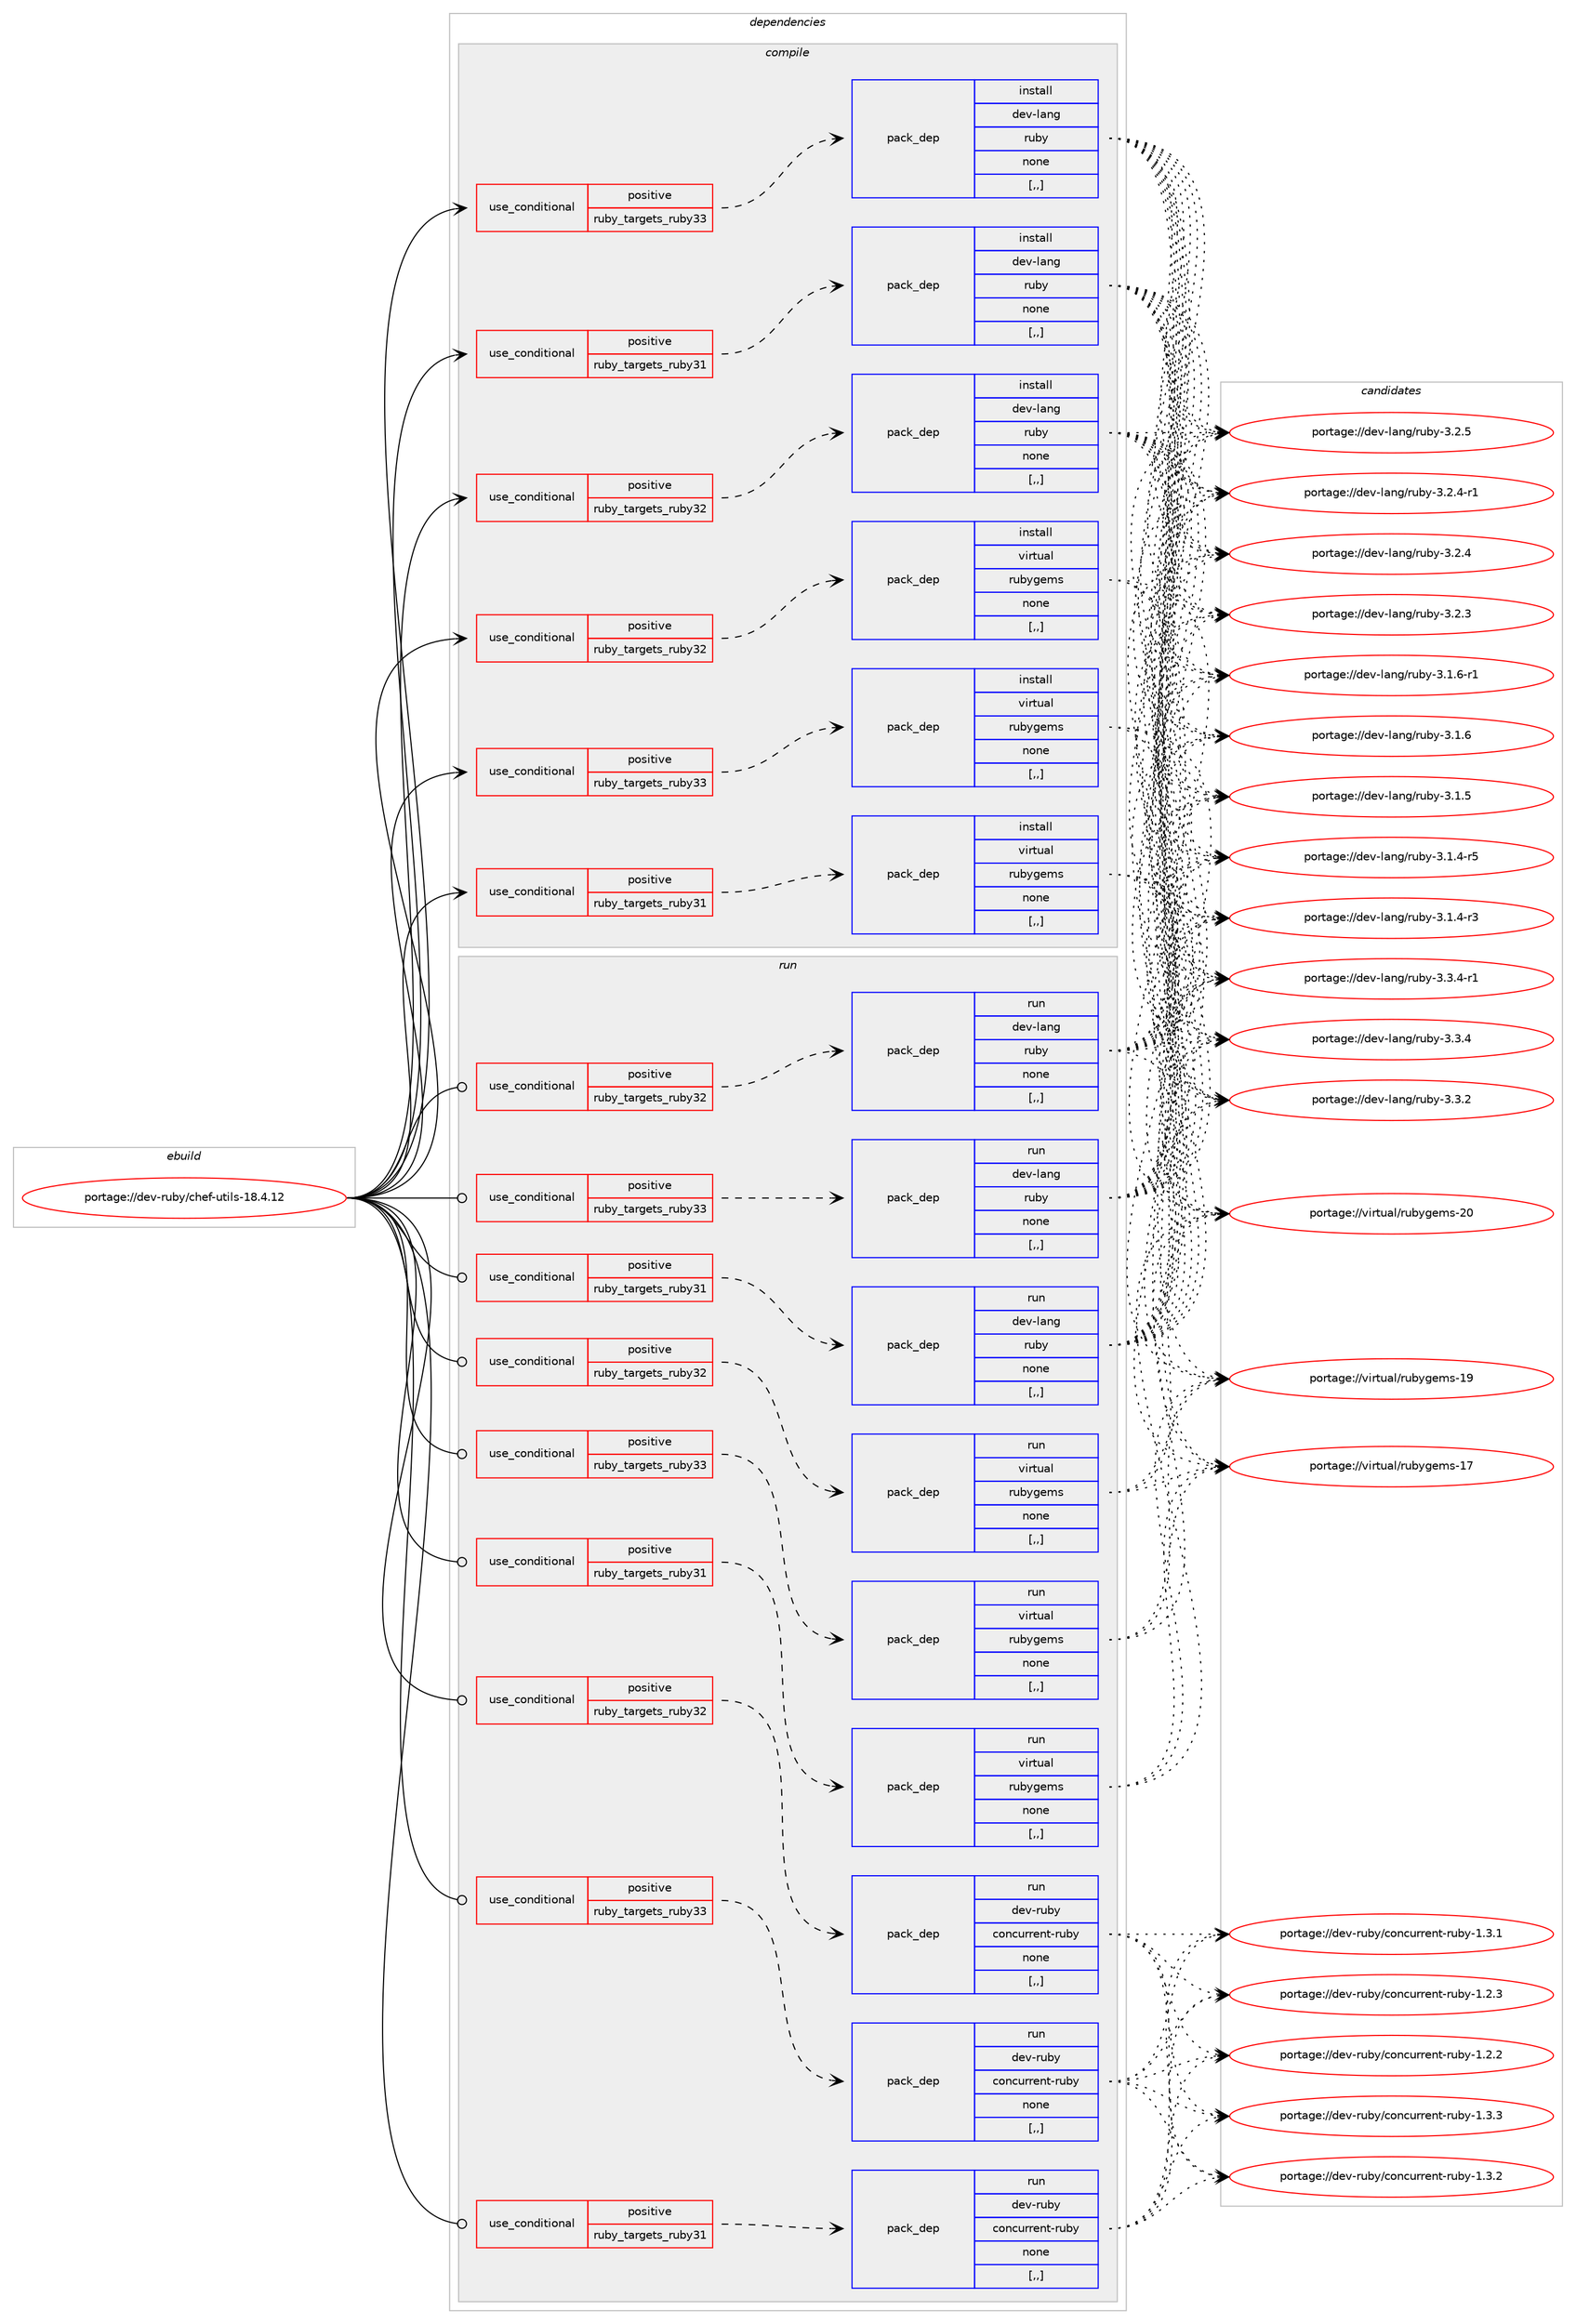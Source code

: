 digraph prolog {

# *************
# Graph options
# *************

newrank=true;
concentrate=true;
compound=true;
graph [rankdir=LR,fontname=Helvetica,fontsize=10,ranksep=1.5];#, ranksep=2.5, nodesep=0.2];
edge  [arrowhead=vee];
node  [fontname=Helvetica,fontsize=10];

# **********
# The ebuild
# **********

subgraph cluster_leftcol {
color=gray;
label=<<i>ebuild</i>>;
id [label="portage://dev-ruby/chef-utils-18.4.12", color=red, width=4, href="../dev-ruby/chef-utils-18.4.12.svg"];
}

# ****************
# The dependencies
# ****************

subgraph cluster_midcol {
color=gray;
label=<<i>dependencies</i>>;
subgraph cluster_compile {
fillcolor="#eeeeee";
style=filled;
label=<<i>compile</i>>;
subgraph cond45574 {
dependency179159 [label=<<TABLE BORDER="0" CELLBORDER="1" CELLSPACING="0" CELLPADDING="4"><TR><TD ROWSPAN="3" CELLPADDING="10">use_conditional</TD></TR><TR><TD>positive</TD></TR><TR><TD>ruby_targets_ruby31</TD></TR></TABLE>>, shape=none, color=red];
subgraph pack132292 {
dependency179160 [label=<<TABLE BORDER="0" CELLBORDER="1" CELLSPACING="0" CELLPADDING="4" WIDTH="220"><TR><TD ROWSPAN="6" CELLPADDING="30">pack_dep</TD></TR><TR><TD WIDTH="110">install</TD></TR><TR><TD>dev-lang</TD></TR><TR><TD>ruby</TD></TR><TR><TD>none</TD></TR><TR><TD>[,,]</TD></TR></TABLE>>, shape=none, color=blue];
}
dependency179159:e -> dependency179160:w [weight=20,style="dashed",arrowhead="vee"];
}
id:e -> dependency179159:w [weight=20,style="solid",arrowhead="vee"];
subgraph cond45575 {
dependency179161 [label=<<TABLE BORDER="0" CELLBORDER="1" CELLSPACING="0" CELLPADDING="4"><TR><TD ROWSPAN="3" CELLPADDING="10">use_conditional</TD></TR><TR><TD>positive</TD></TR><TR><TD>ruby_targets_ruby31</TD></TR></TABLE>>, shape=none, color=red];
subgraph pack132293 {
dependency179162 [label=<<TABLE BORDER="0" CELLBORDER="1" CELLSPACING="0" CELLPADDING="4" WIDTH="220"><TR><TD ROWSPAN="6" CELLPADDING="30">pack_dep</TD></TR><TR><TD WIDTH="110">install</TD></TR><TR><TD>virtual</TD></TR><TR><TD>rubygems</TD></TR><TR><TD>none</TD></TR><TR><TD>[,,]</TD></TR></TABLE>>, shape=none, color=blue];
}
dependency179161:e -> dependency179162:w [weight=20,style="dashed",arrowhead="vee"];
}
id:e -> dependency179161:w [weight=20,style="solid",arrowhead="vee"];
subgraph cond45576 {
dependency179163 [label=<<TABLE BORDER="0" CELLBORDER="1" CELLSPACING="0" CELLPADDING="4"><TR><TD ROWSPAN="3" CELLPADDING="10">use_conditional</TD></TR><TR><TD>positive</TD></TR><TR><TD>ruby_targets_ruby32</TD></TR></TABLE>>, shape=none, color=red];
subgraph pack132294 {
dependency179164 [label=<<TABLE BORDER="0" CELLBORDER="1" CELLSPACING="0" CELLPADDING="4" WIDTH="220"><TR><TD ROWSPAN="6" CELLPADDING="30">pack_dep</TD></TR><TR><TD WIDTH="110">install</TD></TR><TR><TD>dev-lang</TD></TR><TR><TD>ruby</TD></TR><TR><TD>none</TD></TR><TR><TD>[,,]</TD></TR></TABLE>>, shape=none, color=blue];
}
dependency179163:e -> dependency179164:w [weight=20,style="dashed",arrowhead="vee"];
}
id:e -> dependency179163:w [weight=20,style="solid",arrowhead="vee"];
subgraph cond45577 {
dependency179165 [label=<<TABLE BORDER="0" CELLBORDER="1" CELLSPACING="0" CELLPADDING="4"><TR><TD ROWSPAN="3" CELLPADDING="10">use_conditional</TD></TR><TR><TD>positive</TD></TR><TR><TD>ruby_targets_ruby32</TD></TR></TABLE>>, shape=none, color=red];
subgraph pack132295 {
dependency179166 [label=<<TABLE BORDER="0" CELLBORDER="1" CELLSPACING="0" CELLPADDING="4" WIDTH="220"><TR><TD ROWSPAN="6" CELLPADDING="30">pack_dep</TD></TR><TR><TD WIDTH="110">install</TD></TR><TR><TD>virtual</TD></TR><TR><TD>rubygems</TD></TR><TR><TD>none</TD></TR><TR><TD>[,,]</TD></TR></TABLE>>, shape=none, color=blue];
}
dependency179165:e -> dependency179166:w [weight=20,style="dashed",arrowhead="vee"];
}
id:e -> dependency179165:w [weight=20,style="solid",arrowhead="vee"];
subgraph cond45578 {
dependency179167 [label=<<TABLE BORDER="0" CELLBORDER="1" CELLSPACING="0" CELLPADDING="4"><TR><TD ROWSPAN="3" CELLPADDING="10">use_conditional</TD></TR><TR><TD>positive</TD></TR><TR><TD>ruby_targets_ruby33</TD></TR></TABLE>>, shape=none, color=red];
subgraph pack132296 {
dependency179168 [label=<<TABLE BORDER="0" CELLBORDER="1" CELLSPACING="0" CELLPADDING="4" WIDTH="220"><TR><TD ROWSPAN="6" CELLPADDING="30">pack_dep</TD></TR><TR><TD WIDTH="110">install</TD></TR><TR><TD>dev-lang</TD></TR><TR><TD>ruby</TD></TR><TR><TD>none</TD></TR><TR><TD>[,,]</TD></TR></TABLE>>, shape=none, color=blue];
}
dependency179167:e -> dependency179168:w [weight=20,style="dashed",arrowhead="vee"];
}
id:e -> dependency179167:w [weight=20,style="solid",arrowhead="vee"];
subgraph cond45579 {
dependency179169 [label=<<TABLE BORDER="0" CELLBORDER="1" CELLSPACING="0" CELLPADDING="4"><TR><TD ROWSPAN="3" CELLPADDING="10">use_conditional</TD></TR><TR><TD>positive</TD></TR><TR><TD>ruby_targets_ruby33</TD></TR></TABLE>>, shape=none, color=red];
subgraph pack132297 {
dependency179170 [label=<<TABLE BORDER="0" CELLBORDER="1" CELLSPACING="0" CELLPADDING="4" WIDTH="220"><TR><TD ROWSPAN="6" CELLPADDING="30">pack_dep</TD></TR><TR><TD WIDTH="110">install</TD></TR><TR><TD>virtual</TD></TR><TR><TD>rubygems</TD></TR><TR><TD>none</TD></TR><TR><TD>[,,]</TD></TR></TABLE>>, shape=none, color=blue];
}
dependency179169:e -> dependency179170:w [weight=20,style="dashed",arrowhead="vee"];
}
id:e -> dependency179169:w [weight=20,style="solid",arrowhead="vee"];
}
subgraph cluster_compileandrun {
fillcolor="#eeeeee";
style=filled;
label=<<i>compile and run</i>>;
}
subgraph cluster_run {
fillcolor="#eeeeee";
style=filled;
label=<<i>run</i>>;
subgraph cond45580 {
dependency179171 [label=<<TABLE BORDER="0" CELLBORDER="1" CELLSPACING="0" CELLPADDING="4"><TR><TD ROWSPAN="3" CELLPADDING="10">use_conditional</TD></TR><TR><TD>positive</TD></TR><TR><TD>ruby_targets_ruby31</TD></TR></TABLE>>, shape=none, color=red];
subgraph pack132298 {
dependency179172 [label=<<TABLE BORDER="0" CELLBORDER="1" CELLSPACING="0" CELLPADDING="4" WIDTH="220"><TR><TD ROWSPAN="6" CELLPADDING="30">pack_dep</TD></TR><TR><TD WIDTH="110">run</TD></TR><TR><TD>dev-lang</TD></TR><TR><TD>ruby</TD></TR><TR><TD>none</TD></TR><TR><TD>[,,]</TD></TR></TABLE>>, shape=none, color=blue];
}
dependency179171:e -> dependency179172:w [weight=20,style="dashed",arrowhead="vee"];
}
id:e -> dependency179171:w [weight=20,style="solid",arrowhead="odot"];
subgraph cond45581 {
dependency179173 [label=<<TABLE BORDER="0" CELLBORDER="1" CELLSPACING="0" CELLPADDING="4"><TR><TD ROWSPAN="3" CELLPADDING="10">use_conditional</TD></TR><TR><TD>positive</TD></TR><TR><TD>ruby_targets_ruby31</TD></TR></TABLE>>, shape=none, color=red];
subgraph pack132299 {
dependency179174 [label=<<TABLE BORDER="0" CELLBORDER="1" CELLSPACING="0" CELLPADDING="4" WIDTH="220"><TR><TD ROWSPAN="6" CELLPADDING="30">pack_dep</TD></TR><TR><TD WIDTH="110">run</TD></TR><TR><TD>dev-ruby</TD></TR><TR><TD>concurrent-ruby</TD></TR><TR><TD>none</TD></TR><TR><TD>[,,]</TD></TR></TABLE>>, shape=none, color=blue];
}
dependency179173:e -> dependency179174:w [weight=20,style="dashed",arrowhead="vee"];
}
id:e -> dependency179173:w [weight=20,style="solid",arrowhead="odot"];
subgraph cond45582 {
dependency179175 [label=<<TABLE BORDER="0" CELLBORDER="1" CELLSPACING="0" CELLPADDING="4"><TR><TD ROWSPAN="3" CELLPADDING="10">use_conditional</TD></TR><TR><TD>positive</TD></TR><TR><TD>ruby_targets_ruby31</TD></TR></TABLE>>, shape=none, color=red];
subgraph pack132300 {
dependency179176 [label=<<TABLE BORDER="0" CELLBORDER="1" CELLSPACING="0" CELLPADDING="4" WIDTH="220"><TR><TD ROWSPAN="6" CELLPADDING="30">pack_dep</TD></TR><TR><TD WIDTH="110">run</TD></TR><TR><TD>virtual</TD></TR><TR><TD>rubygems</TD></TR><TR><TD>none</TD></TR><TR><TD>[,,]</TD></TR></TABLE>>, shape=none, color=blue];
}
dependency179175:e -> dependency179176:w [weight=20,style="dashed",arrowhead="vee"];
}
id:e -> dependency179175:w [weight=20,style="solid",arrowhead="odot"];
subgraph cond45583 {
dependency179177 [label=<<TABLE BORDER="0" CELLBORDER="1" CELLSPACING="0" CELLPADDING="4"><TR><TD ROWSPAN="3" CELLPADDING="10">use_conditional</TD></TR><TR><TD>positive</TD></TR><TR><TD>ruby_targets_ruby32</TD></TR></TABLE>>, shape=none, color=red];
subgraph pack132301 {
dependency179178 [label=<<TABLE BORDER="0" CELLBORDER="1" CELLSPACING="0" CELLPADDING="4" WIDTH="220"><TR><TD ROWSPAN="6" CELLPADDING="30">pack_dep</TD></TR><TR><TD WIDTH="110">run</TD></TR><TR><TD>dev-lang</TD></TR><TR><TD>ruby</TD></TR><TR><TD>none</TD></TR><TR><TD>[,,]</TD></TR></TABLE>>, shape=none, color=blue];
}
dependency179177:e -> dependency179178:w [weight=20,style="dashed",arrowhead="vee"];
}
id:e -> dependency179177:w [weight=20,style="solid",arrowhead="odot"];
subgraph cond45584 {
dependency179179 [label=<<TABLE BORDER="0" CELLBORDER="1" CELLSPACING="0" CELLPADDING="4"><TR><TD ROWSPAN="3" CELLPADDING="10">use_conditional</TD></TR><TR><TD>positive</TD></TR><TR><TD>ruby_targets_ruby32</TD></TR></TABLE>>, shape=none, color=red];
subgraph pack132302 {
dependency179180 [label=<<TABLE BORDER="0" CELLBORDER="1" CELLSPACING="0" CELLPADDING="4" WIDTH="220"><TR><TD ROWSPAN="6" CELLPADDING="30">pack_dep</TD></TR><TR><TD WIDTH="110">run</TD></TR><TR><TD>dev-ruby</TD></TR><TR><TD>concurrent-ruby</TD></TR><TR><TD>none</TD></TR><TR><TD>[,,]</TD></TR></TABLE>>, shape=none, color=blue];
}
dependency179179:e -> dependency179180:w [weight=20,style="dashed",arrowhead="vee"];
}
id:e -> dependency179179:w [weight=20,style="solid",arrowhead="odot"];
subgraph cond45585 {
dependency179181 [label=<<TABLE BORDER="0" CELLBORDER="1" CELLSPACING="0" CELLPADDING="4"><TR><TD ROWSPAN="3" CELLPADDING="10">use_conditional</TD></TR><TR><TD>positive</TD></TR><TR><TD>ruby_targets_ruby32</TD></TR></TABLE>>, shape=none, color=red];
subgraph pack132303 {
dependency179182 [label=<<TABLE BORDER="0" CELLBORDER="1" CELLSPACING="0" CELLPADDING="4" WIDTH="220"><TR><TD ROWSPAN="6" CELLPADDING="30">pack_dep</TD></TR><TR><TD WIDTH="110">run</TD></TR><TR><TD>virtual</TD></TR><TR><TD>rubygems</TD></TR><TR><TD>none</TD></TR><TR><TD>[,,]</TD></TR></TABLE>>, shape=none, color=blue];
}
dependency179181:e -> dependency179182:w [weight=20,style="dashed",arrowhead="vee"];
}
id:e -> dependency179181:w [weight=20,style="solid",arrowhead="odot"];
subgraph cond45586 {
dependency179183 [label=<<TABLE BORDER="0" CELLBORDER="1" CELLSPACING="0" CELLPADDING="4"><TR><TD ROWSPAN="3" CELLPADDING="10">use_conditional</TD></TR><TR><TD>positive</TD></TR><TR><TD>ruby_targets_ruby33</TD></TR></TABLE>>, shape=none, color=red];
subgraph pack132304 {
dependency179184 [label=<<TABLE BORDER="0" CELLBORDER="1" CELLSPACING="0" CELLPADDING="4" WIDTH="220"><TR><TD ROWSPAN="6" CELLPADDING="30">pack_dep</TD></TR><TR><TD WIDTH="110">run</TD></TR><TR><TD>dev-lang</TD></TR><TR><TD>ruby</TD></TR><TR><TD>none</TD></TR><TR><TD>[,,]</TD></TR></TABLE>>, shape=none, color=blue];
}
dependency179183:e -> dependency179184:w [weight=20,style="dashed",arrowhead="vee"];
}
id:e -> dependency179183:w [weight=20,style="solid",arrowhead="odot"];
subgraph cond45587 {
dependency179185 [label=<<TABLE BORDER="0" CELLBORDER="1" CELLSPACING="0" CELLPADDING="4"><TR><TD ROWSPAN="3" CELLPADDING="10">use_conditional</TD></TR><TR><TD>positive</TD></TR><TR><TD>ruby_targets_ruby33</TD></TR></TABLE>>, shape=none, color=red];
subgraph pack132305 {
dependency179186 [label=<<TABLE BORDER="0" CELLBORDER="1" CELLSPACING="0" CELLPADDING="4" WIDTH="220"><TR><TD ROWSPAN="6" CELLPADDING="30">pack_dep</TD></TR><TR><TD WIDTH="110">run</TD></TR><TR><TD>dev-ruby</TD></TR><TR><TD>concurrent-ruby</TD></TR><TR><TD>none</TD></TR><TR><TD>[,,]</TD></TR></TABLE>>, shape=none, color=blue];
}
dependency179185:e -> dependency179186:w [weight=20,style="dashed",arrowhead="vee"];
}
id:e -> dependency179185:w [weight=20,style="solid",arrowhead="odot"];
subgraph cond45588 {
dependency179187 [label=<<TABLE BORDER="0" CELLBORDER="1" CELLSPACING="0" CELLPADDING="4"><TR><TD ROWSPAN="3" CELLPADDING="10">use_conditional</TD></TR><TR><TD>positive</TD></TR><TR><TD>ruby_targets_ruby33</TD></TR></TABLE>>, shape=none, color=red];
subgraph pack132306 {
dependency179188 [label=<<TABLE BORDER="0" CELLBORDER="1" CELLSPACING="0" CELLPADDING="4" WIDTH="220"><TR><TD ROWSPAN="6" CELLPADDING="30">pack_dep</TD></TR><TR><TD WIDTH="110">run</TD></TR><TR><TD>virtual</TD></TR><TR><TD>rubygems</TD></TR><TR><TD>none</TD></TR><TR><TD>[,,]</TD></TR></TABLE>>, shape=none, color=blue];
}
dependency179187:e -> dependency179188:w [weight=20,style="dashed",arrowhead="vee"];
}
id:e -> dependency179187:w [weight=20,style="solid",arrowhead="odot"];
}
}

# **************
# The candidates
# **************

subgraph cluster_choices {
rank=same;
color=gray;
label=<<i>candidates</i>>;

subgraph choice132292 {
color=black;
nodesep=1;
choice100101118451089711010347114117981214551465146524511449 [label="portage://dev-lang/ruby-3.3.4-r1", color=red, width=4,href="../dev-lang/ruby-3.3.4-r1.svg"];
choice10010111845108971101034711411798121455146514652 [label="portage://dev-lang/ruby-3.3.4", color=red, width=4,href="../dev-lang/ruby-3.3.4.svg"];
choice10010111845108971101034711411798121455146514650 [label="portage://dev-lang/ruby-3.3.2", color=red, width=4,href="../dev-lang/ruby-3.3.2.svg"];
choice10010111845108971101034711411798121455146504653 [label="portage://dev-lang/ruby-3.2.5", color=red, width=4,href="../dev-lang/ruby-3.2.5.svg"];
choice100101118451089711010347114117981214551465046524511449 [label="portage://dev-lang/ruby-3.2.4-r1", color=red, width=4,href="../dev-lang/ruby-3.2.4-r1.svg"];
choice10010111845108971101034711411798121455146504652 [label="portage://dev-lang/ruby-3.2.4", color=red, width=4,href="../dev-lang/ruby-3.2.4.svg"];
choice10010111845108971101034711411798121455146504651 [label="portage://dev-lang/ruby-3.2.3", color=red, width=4,href="../dev-lang/ruby-3.2.3.svg"];
choice100101118451089711010347114117981214551464946544511449 [label="portage://dev-lang/ruby-3.1.6-r1", color=red, width=4,href="../dev-lang/ruby-3.1.6-r1.svg"];
choice10010111845108971101034711411798121455146494654 [label="portage://dev-lang/ruby-3.1.6", color=red, width=4,href="../dev-lang/ruby-3.1.6.svg"];
choice10010111845108971101034711411798121455146494653 [label="portage://dev-lang/ruby-3.1.5", color=red, width=4,href="../dev-lang/ruby-3.1.5.svg"];
choice100101118451089711010347114117981214551464946524511453 [label="portage://dev-lang/ruby-3.1.4-r5", color=red, width=4,href="../dev-lang/ruby-3.1.4-r5.svg"];
choice100101118451089711010347114117981214551464946524511451 [label="portage://dev-lang/ruby-3.1.4-r3", color=red, width=4,href="../dev-lang/ruby-3.1.4-r3.svg"];
dependency179160:e -> choice100101118451089711010347114117981214551465146524511449:w [style=dotted,weight="100"];
dependency179160:e -> choice10010111845108971101034711411798121455146514652:w [style=dotted,weight="100"];
dependency179160:e -> choice10010111845108971101034711411798121455146514650:w [style=dotted,weight="100"];
dependency179160:e -> choice10010111845108971101034711411798121455146504653:w [style=dotted,weight="100"];
dependency179160:e -> choice100101118451089711010347114117981214551465046524511449:w [style=dotted,weight="100"];
dependency179160:e -> choice10010111845108971101034711411798121455146504652:w [style=dotted,weight="100"];
dependency179160:e -> choice10010111845108971101034711411798121455146504651:w [style=dotted,weight="100"];
dependency179160:e -> choice100101118451089711010347114117981214551464946544511449:w [style=dotted,weight="100"];
dependency179160:e -> choice10010111845108971101034711411798121455146494654:w [style=dotted,weight="100"];
dependency179160:e -> choice10010111845108971101034711411798121455146494653:w [style=dotted,weight="100"];
dependency179160:e -> choice100101118451089711010347114117981214551464946524511453:w [style=dotted,weight="100"];
dependency179160:e -> choice100101118451089711010347114117981214551464946524511451:w [style=dotted,weight="100"];
}
subgraph choice132293 {
color=black;
nodesep=1;
choice118105114116117971084711411798121103101109115455048 [label="portage://virtual/rubygems-20", color=red, width=4,href="../virtual/rubygems-20.svg"];
choice118105114116117971084711411798121103101109115454957 [label="portage://virtual/rubygems-19", color=red, width=4,href="../virtual/rubygems-19.svg"];
choice118105114116117971084711411798121103101109115454955 [label="portage://virtual/rubygems-17", color=red, width=4,href="../virtual/rubygems-17.svg"];
dependency179162:e -> choice118105114116117971084711411798121103101109115455048:w [style=dotted,weight="100"];
dependency179162:e -> choice118105114116117971084711411798121103101109115454957:w [style=dotted,weight="100"];
dependency179162:e -> choice118105114116117971084711411798121103101109115454955:w [style=dotted,weight="100"];
}
subgraph choice132294 {
color=black;
nodesep=1;
choice100101118451089711010347114117981214551465146524511449 [label="portage://dev-lang/ruby-3.3.4-r1", color=red, width=4,href="../dev-lang/ruby-3.3.4-r1.svg"];
choice10010111845108971101034711411798121455146514652 [label="portage://dev-lang/ruby-3.3.4", color=red, width=4,href="../dev-lang/ruby-3.3.4.svg"];
choice10010111845108971101034711411798121455146514650 [label="portage://dev-lang/ruby-3.3.2", color=red, width=4,href="../dev-lang/ruby-3.3.2.svg"];
choice10010111845108971101034711411798121455146504653 [label="portage://dev-lang/ruby-3.2.5", color=red, width=4,href="../dev-lang/ruby-3.2.5.svg"];
choice100101118451089711010347114117981214551465046524511449 [label="portage://dev-lang/ruby-3.2.4-r1", color=red, width=4,href="../dev-lang/ruby-3.2.4-r1.svg"];
choice10010111845108971101034711411798121455146504652 [label="portage://dev-lang/ruby-3.2.4", color=red, width=4,href="../dev-lang/ruby-3.2.4.svg"];
choice10010111845108971101034711411798121455146504651 [label="portage://dev-lang/ruby-3.2.3", color=red, width=4,href="../dev-lang/ruby-3.2.3.svg"];
choice100101118451089711010347114117981214551464946544511449 [label="portage://dev-lang/ruby-3.1.6-r1", color=red, width=4,href="../dev-lang/ruby-3.1.6-r1.svg"];
choice10010111845108971101034711411798121455146494654 [label="portage://dev-lang/ruby-3.1.6", color=red, width=4,href="../dev-lang/ruby-3.1.6.svg"];
choice10010111845108971101034711411798121455146494653 [label="portage://dev-lang/ruby-3.1.5", color=red, width=4,href="../dev-lang/ruby-3.1.5.svg"];
choice100101118451089711010347114117981214551464946524511453 [label="portage://dev-lang/ruby-3.1.4-r5", color=red, width=4,href="../dev-lang/ruby-3.1.4-r5.svg"];
choice100101118451089711010347114117981214551464946524511451 [label="portage://dev-lang/ruby-3.1.4-r3", color=red, width=4,href="../dev-lang/ruby-3.1.4-r3.svg"];
dependency179164:e -> choice100101118451089711010347114117981214551465146524511449:w [style=dotted,weight="100"];
dependency179164:e -> choice10010111845108971101034711411798121455146514652:w [style=dotted,weight="100"];
dependency179164:e -> choice10010111845108971101034711411798121455146514650:w [style=dotted,weight="100"];
dependency179164:e -> choice10010111845108971101034711411798121455146504653:w [style=dotted,weight="100"];
dependency179164:e -> choice100101118451089711010347114117981214551465046524511449:w [style=dotted,weight="100"];
dependency179164:e -> choice10010111845108971101034711411798121455146504652:w [style=dotted,weight="100"];
dependency179164:e -> choice10010111845108971101034711411798121455146504651:w [style=dotted,weight="100"];
dependency179164:e -> choice100101118451089711010347114117981214551464946544511449:w [style=dotted,weight="100"];
dependency179164:e -> choice10010111845108971101034711411798121455146494654:w [style=dotted,weight="100"];
dependency179164:e -> choice10010111845108971101034711411798121455146494653:w [style=dotted,weight="100"];
dependency179164:e -> choice100101118451089711010347114117981214551464946524511453:w [style=dotted,weight="100"];
dependency179164:e -> choice100101118451089711010347114117981214551464946524511451:w [style=dotted,weight="100"];
}
subgraph choice132295 {
color=black;
nodesep=1;
choice118105114116117971084711411798121103101109115455048 [label="portage://virtual/rubygems-20", color=red, width=4,href="../virtual/rubygems-20.svg"];
choice118105114116117971084711411798121103101109115454957 [label="portage://virtual/rubygems-19", color=red, width=4,href="../virtual/rubygems-19.svg"];
choice118105114116117971084711411798121103101109115454955 [label="portage://virtual/rubygems-17", color=red, width=4,href="../virtual/rubygems-17.svg"];
dependency179166:e -> choice118105114116117971084711411798121103101109115455048:w [style=dotted,weight="100"];
dependency179166:e -> choice118105114116117971084711411798121103101109115454957:w [style=dotted,weight="100"];
dependency179166:e -> choice118105114116117971084711411798121103101109115454955:w [style=dotted,weight="100"];
}
subgraph choice132296 {
color=black;
nodesep=1;
choice100101118451089711010347114117981214551465146524511449 [label="portage://dev-lang/ruby-3.3.4-r1", color=red, width=4,href="../dev-lang/ruby-3.3.4-r1.svg"];
choice10010111845108971101034711411798121455146514652 [label="portage://dev-lang/ruby-3.3.4", color=red, width=4,href="../dev-lang/ruby-3.3.4.svg"];
choice10010111845108971101034711411798121455146514650 [label="portage://dev-lang/ruby-3.3.2", color=red, width=4,href="../dev-lang/ruby-3.3.2.svg"];
choice10010111845108971101034711411798121455146504653 [label="portage://dev-lang/ruby-3.2.5", color=red, width=4,href="../dev-lang/ruby-3.2.5.svg"];
choice100101118451089711010347114117981214551465046524511449 [label="portage://dev-lang/ruby-3.2.4-r1", color=red, width=4,href="../dev-lang/ruby-3.2.4-r1.svg"];
choice10010111845108971101034711411798121455146504652 [label="portage://dev-lang/ruby-3.2.4", color=red, width=4,href="../dev-lang/ruby-3.2.4.svg"];
choice10010111845108971101034711411798121455146504651 [label="portage://dev-lang/ruby-3.2.3", color=red, width=4,href="../dev-lang/ruby-3.2.3.svg"];
choice100101118451089711010347114117981214551464946544511449 [label="portage://dev-lang/ruby-3.1.6-r1", color=red, width=4,href="../dev-lang/ruby-3.1.6-r1.svg"];
choice10010111845108971101034711411798121455146494654 [label="portage://dev-lang/ruby-3.1.6", color=red, width=4,href="../dev-lang/ruby-3.1.6.svg"];
choice10010111845108971101034711411798121455146494653 [label="portage://dev-lang/ruby-3.1.5", color=red, width=4,href="../dev-lang/ruby-3.1.5.svg"];
choice100101118451089711010347114117981214551464946524511453 [label="portage://dev-lang/ruby-3.1.4-r5", color=red, width=4,href="../dev-lang/ruby-3.1.4-r5.svg"];
choice100101118451089711010347114117981214551464946524511451 [label="portage://dev-lang/ruby-3.1.4-r3", color=red, width=4,href="../dev-lang/ruby-3.1.4-r3.svg"];
dependency179168:e -> choice100101118451089711010347114117981214551465146524511449:w [style=dotted,weight="100"];
dependency179168:e -> choice10010111845108971101034711411798121455146514652:w [style=dotted,weight="100"];
dependency179168:e -> choice10010111845108971101034711411798121455146514650:w [style=dotted,weight="100"];
dependency179168:e -> choice10010111845108971101034711411798121455146504653:w [style=dotted,weight="100"];
dependency179168:e -> choice100101118451089711010347114117981214551465046524511449:w [style=dotted,weight="100"];
dependency179168:e -> choice10010111845108971101034711411798121455146504652:w [style=dotted,weight="100"];
dependency179168:e -> choice10010111845108971101034711411798121455146504651:w [style=dotted,weight="100"];
dependency179168:e -> choice100101118451089711010347114117981214551464946544511449:w [style=dotted,weight="100"];
dependency179168:e -> choice10010111845108971101034711411798121455146494654:w [style=dotted,weight="100"];
dependency179168:e -> choice10010111845108971101034711411798121455146494653:w [style=dotted,weight="100"];
dependency179168:e -> choice100101118451089711010347114117981214551464946524511453:w [style=dotted,weight="100"];
dependency179168:e -> choice100101118451089711010347114117981214551464946524511451:w [style=dotted,weight="100"];
}
subgraph choice132297 {
color=black;
nodesep=1;
choice118105114116117971084711411798121103101109115455048 [label="portage://virtual/rubygems-20", color=red, width=4,href="../virtual/rubygems-20.svg"];
choice118105114116117971084711411798121103101109115454957 [label="portage://virtual/rubygems-19", color=red, width=4,href="../virtual/rubygems-19.svg"];
choice118105114116117971084711411798121103101109115454955 [label="portage://virtual/rubygems-17", color=red, width=4,href="../virtual/rubygems-17.svg"];
dependency179170:e -> choice118105114116117971084711411798121103101109115455048:w [style=dotted,weight="100"];
dependency179170:e -> choice118105114116117971084711411798121103101109115454957:w [style=dotted,weight="100"];
dependency179170:e -> choice118105114116117971084711411798121103101109115454955:w [style=dotted,weight="100"];
}
subgraph choice132298 {
color=black;
nodesep=1;
choice100101118451089711010347114117981214551465146524511449 [label="portage://dev-lang/ruby-3.3.4-r1", color=red, width=4,href="../dev-lang/ruby-3.3.4-r1.svg"];
choice10010111845108971101034711411798121455146514652 [label="portage://dev-lang/ruby-3.3.4", color=red, width=4,href="../dev-lang/ruby-3.3.4.svg"];
choice10010111845108971101034711411798121455146514650 [label="portage://dev-lang/ruby-3.3.2", color=red, width=4,href="../dev-lang/ruby-3.3.2.svg"];
choice10010111845108971101034711411798121455146504653 [label="portage://dev-lang/ruby-3.2.5", color=red, width=4,href="../dev-lang/ruby-3.2.5.svg"];
choice100101118451089711010347114117981214551465046524511449 [label="portage://dev-lang/ruby-3.2.4-r1", color=red, width=4,href="../dev-lang/ruby-3.2.4-r1.svg"];
choice10010111845108971101034711411798121455146504652 [label="portage://dev-lang/ruby-3.2.4", color=red, width=4,href="../dev-lang/ruby-3.2.4.svg"];
choice10010111845108971101034711411798121455146504651 [label="portage://dev-lang/ruby-3.2.3", color=red, width=4,href="../dev-lang/ruby-3.2.3.svg"];
choice100101118451089711010347114117981214551464946544511449 [label="portage://dev-lang/ruby-3.1.6-r1", color=red, width=4,href="../dev-lang/ruby-3.1.6-r1.svg"];
choice10010111845108971101034711411798121455146494654 [label="portage://dev-lang/ruby-3.1.6", color=red, width=4,href="../dev-lang/ruby-3.1.6.svg"];
choice10010111845108971101034711411798121455146494653 [label="portage://dev-lang/ruby-3.1.5", color=red, width=4,href="../dev-lang/ruby-3.1.5.svg"];
choice100101118451089711010347114117981214551464946524511453 [label="portage://dev-lang/ruby-3.1.4-r5", color=red, width=4,href="../dev-lang/ruby-3.1.4-r5.svg"];
choice100101118451089711010347114117981214551464946524511451 [label="portage://dev-lang/ruby-3.1.4-r3", color=red, width=4,href="../dev-lang/ruby-3.1.4-r3.svg"];
dependency179172:e -> choice100101118451089711010347114117981214551465146524511449:w [style=dotted,weight="100"];
dependency179172:e -> choice10010111845108971101034711411798121455146514652:w [style=dotted,weight="100"];
dependency179172:e -> choice10010111845108971101034711411798121455146514650:w [style=dotted,weight="100"];
dependency179172:e -> choice10010111845108971101034711411798121455146504653:w [style=dotted,weight="100"];
dependency179172:e -> choice100101118451089711010347114117981214551465046524511449:w [style=dotted,weight="100"];
dependency179172:e -> choice10010111845108971101034711411798121455146504652:w [style=dotted,weight="100"];
dependency179172:e -> choice10010111845108971101034711411798121455146504651:w [style=dotted,weight="100"];
dependency179172:e -> choice100101118451089711010347114117981214551464946544511449:w [style=dotted,weight="100"];
dependency179172:e -> choice10010111845108971101034711411798121455146494654:w [style=dotted,weight="100"];
dependency179172:e -> choice10010111845108971101034711411798121455146494653:w [style=dotted,weight="100"];
dependency179172:e -> choice100101118451089711010347114117981214551464946524511453:w [style=dotted,weight="100"];
dependency179172:e -> choice100101118451089711010347114117981214551464946524511451:w [style=dotted,weight="100"];
}
subgraph choice132299 {
color=black;
nodesep=1;
choice10010111845114117981214799111110991171141141011101164511411798121454946514651 [label="portage://dev-ruby/concurrent-ruby-1.3.3", color=red, width=4,href="../dev-ruby/concurrent-ruby-1.3.3.svg"];
choice10010111845114117981214799111110991171141141011101164511411798121454946514650 [label="portage://dev-ruby/concurrent-ruby-1.3.2", color=red, width=4,href="../dev-ruby/concurrent-ruby-1.3.2.svg"];
choice10010111845114117981214799111110991171141141011101164511411798121454946514649 [label="portage://dev-ruby/concurrent-ruby-1.3.1", color=red, width=4,href="../dev-ruby/concurrent-ruby-1.3.1.svg"];
choice10010111845114117981214799111110991171141141011101164511411798121454946504651 [label="portage://dev-ruby/concurrent-ruby-1.2.3", color=red, width=4,href="../dev-ruby/concurrent-ruby-1.2.3.svg"];
choice10010111845114117981214799111110991171141141011101164511411798121454946504650 [label="portage://dev-ruby/concurrent-ruby-1.2.2", color=red, width=4,href="../dev-ruby/concurrent-ruby-1.2.2.svg"];
dependency179174:e -> choice10010111845114117981214799111110991171141141011101164511411798121454946514651:w [style=dotted,weight="100"];
dependency179174:e -> choice10010111845114117981214799111110991171141141011101164511411798121454946514650:w [style=dotted,weight="100"];
dependency179174:e -> choice10010111845114117981214799111110991171141141011101164511411798121454946514649:w [style=dotted,weight="100"];
dependency179174:e -> choice10010111845114117981214799111110991171141141011101164511411798121454946504651:w [style=dotted,weight="100"];
dependency179174:e -> choice10010111845114117981214799111110991171141141011101164511411798121454946504650:w [style=dotted,weight="100"];
}
subgraph choice132300 {
color=black;
nodesep=1;
choice118105114116117971084711411798121103101109115455048 [label="portage://virtual/rubygems-20", color=red, width=4,href="../virtual/rubygems-20.svg"];
choice118105114116117971084711411798121103101109115454957 [label="portage://virtual/rubygems-19", color=red, width=4,href="../virtual/rubygems-19.svg"];
choice118105114116117971084711411798121103101109115454955 [label="portage://virtual/rubygems-17", color=red, width=4,href="../virtual/rubygems-17.svg"];
dependency179176:e -> choice118105114116117971084711411798121103101109115455048:w [style=dotted,weight="100"];
dependency179176:e -> choice118105114116117971084711411798121103101109115454957:w [style=dotted,weight="100"];
dependency179176:e -> choice118105114116117971084711411798121103101109115454955:w [style=dotted,weight="100"];
}
subgraph choice132301 {
color=black;
nodesep=1;
choice100101118451089711010347114117981214551465146524511449 [label="portage://dev-lang/ruby-3.3.4-r1", color=red, width=4,href="../dev-lang/ruby-3.3.4-r1.svg"];
choice10010111845108971101034711411798121455146514652 [label="portage://dev-lang/ruby-3.3.4", color=red, width=4,href="../dev-lang/ruby-3.3.4.svg"];
choice10010111845108971101034711411798121455146514650 [label="portage://dev-lang/ruby-3.3.2", color=red, width=4,href="../dev-lang/ruby-3.3.2.svg"];
choice10010111845108971101034711411798121455146504653 [label="portage://dev-lang/ruby-3.2.5", color=red, width=4,href="../dev-lang/ruby-3.2.5.svg"];
choice100101118451089711010347114117981214551465046524511449 [label="portage://dev-lang/ruby-3.2.4-r1", color=red, width=4,href="../dev-lang/ruby-3.2.4-r1.svg"];
choice10010111845108971101034711411798121455146504652 [label="portage://dev-lang/ruby-3.2.4", color=red, width=4,href="../dev-lang/ruby-3.2.4.svg"];
choice10010111845108971101034711411798121455146504651 [label="portage://dev-lang/ruby-3.2.3", color=red, width=4,href="../dev-lang/ruby-3.2.3.svg"];
choice100101118451089711010347114117981214551464946544511449 [label="portage://dev-lang/ruby-3.1.6-r1", color=red, width=4,href="../dev-lang/ruby-3.1.6-r1.svg"];
choice10010111845108971101034711411798121455146494654 [label="portage://dev-lang/ruby-3.1.6", color=red, width=4,href="../dev-lang/ruby-3.1.6.svg"];
choice10010111845108971101034711411798121455146494653 [label="portage://dev-lang/ruby-3.1.5", color=red, width=4,href="../dev-lang/ruby-3.1.5.svg"];
choice100101118451089711010347114117981214551464946524511453 [label="portage://dev-lang/ruby-3.1.4-r5", color=red, width=4,href="../dev-lang/ruby-3.1.4-r5.svg"];
choice100101118451089711010347114117981214551464946524511451 [label="portage://dev-lang/ruby-3.1.4-r3", color=red, width=4,href="../dev-lang/ruby-3.1.4-r3.svg"];
dependency179178:e -> choice100101118451089711010347114117981214551465146524511449:w [style=dotted,weight="100"];
dependency179178:e -> choice10010111845108971101034711411798121455146514652:w [style=dotted,weight="100"];
dependency179178:e -> choice10010111845108971101034711411798121455146514650:w [style=dotted,weight="100"];
dependency179178:e -> choice10010111845108971101034711411798121455146504653:w [style=dotted,weight="100"];
dependency179178:e -> choice100101118451089711010347114117981214551465046524511449:w [style=dotted,weight="100"];
dependency179178:e -> choice10010111845108971101034711411798121455146504652:w [style=dotted,weight="100"];
dependency179178:e -> choice10010111845108971101034711411798121455146504651:w [style=dotted,weight="100"];
dependency179178:e -> choice100101118451089711010347114117981214551464946544511449:w [style=dotted,weight="100"];
dependency179178:e -> choice10010111845108971101034711411798121455146494654:w [style=dotted,weight="100"];
dependency179178:e -> choice10010111845108971101034711411798121455146494653:w [style=dotted,weight="100"];
dependency179178:e -> choice100101118451089711010347114117981214551464946524511453:w [style=dotted,weight="100"];
dependency179178:e -> choice100101118451089711010347114117981214551464946524511451:w [style=dotted,weight="100"];
}
subgraph choice132302 {
color=black;
nodesep=1;
choice10010111845114117981214799111110991171141141011101164511411798121454946514651 [label="portage://dev-ruby/concurrent-ruby-1.3.3", color=red, width=4,href="../dev-ruby/concurrent-ruby-1.3.3.svg"];
choice10010111845114117981214799111110991171141141011101164511411798121454946514650 [label="portage://dev-ruby/concurrent-ruby-1.3.2", color=red, width=4,href="../dev-ruby/concurrent-ruby-1.3.2.svg"];
choice10010111845114117981214799111110991171141141011101164511411798121454946514649 [label="portage://dev-ruby/concurrent-ruby-1.3.1", color=red, width=4,href="../dev-ruby/concurrent-ruby-1.3.1.svg"];
choice10010111845114117981214799111110991171141141011101164511411798121454946504651 [label="portage://dev-ruby/concurrent-ruby-1.2.3", color=red, width=4,href="../dev-ruby/concurrent-ruby-1.2.3.svg"];
choice10010111845114117981214799111110991171141141011101164511411798121454946504650 [label="portage://dev-ruby/concurrent-ruby-1.2.2", color=red, width=4,href="../dev-ruby/concurrent-ruby-1.2.2.svg"];
dependency179180:e -> choice10010111845114117981214799111110991171141141011101164511411798121454946514651:w [style=dotted,weight="100"];
dependency179180:e -> choice10010111845114117981214799111110991171141141011101164511411798121454946514650:w [style=dotted,weight="100"];
dependency179180:e -> choice10010111845114117981214799111110991171141141011101164511411798121454946514649:w [style=dotted,weight="100"];
dependency179180:e -> choice10010111845114117981214799111110991171141141011101164511411798121454946504651:w [style=dotted,weight="100"];
dependency179180:e -> choice10010111845114117981214799111110991171141141011101164511411798121454946504650:w [style=dotted,weight="100"];
}
subgraph choice132303 {
color=black;
nodesep=1;
choice118105114116117971084711411798121103101109115455048 [label="portage://virtual/rubygems-20", color=red, width=4,href="../virtual/rubygems-20.svg"];
choice118105114116117971084711411798121103101109115454957 [label="portage://virtual/rubygems-19", color=red, width=4,href="../virtual/rubygems-19.svg"];
choice118105114116117971084711411798121103101109115454955 [label="portage://virtual/rubygems-17", color=red, width=4,href="../virtual/rubygems-17.svg"];
dependency179182:e -> choice118105114116117971084711411798121103101109115455048:w [style=dotted,weight="100"];
dependency179182:e -> choice118105114116117971084711411798121103101109115454957:w [style=dotted,weight="100"];
dependency179182:e -> choice118105114116117971084711411798121103101109115454955:w [style=dotted,weight="100"];
}
subgraph choice132304 {
color=black;
nodesep=1;
choice100101118451089711010347114117981214551465146524511449 [label="portage://dev-lang/ruby-3.3.4-r1", color=red, width=4,href="../dev-lang/ruby-3.3.4-r1.svg"];
choice10010111845108971101034711411798121455146514652 [label="portage://dev-lang/ruby-3.3.4", color=red, width=4,href="../dev-lang/ruby-3.3.4.svg"];
choice10010111845108971101034711411798121455146514650 [label="portage://dev-lang/ruby-3.3.2", color=red, width=4,href="../dev-lang/ruby-3.3.2.svg"];
choice10010111845108971101034711411798121455146504653 [label="portage://dev-lang/ruby-3.2.5", color=red, width=4,href="../dev-lang/ruby-3.2.5.svg"];
choice100101118451089711010347114117981214551465046524511449 [label="portage://dev-lang/ruby-3.2.4-r1", color=red, width=4,href="../dev-lang/ruby-3.2.4-r1.svg"];
choice10010111845108971101034711411798121455146504652 [label="portage://dev-lang/ruby-3.2.4", color=red, width=4,href="../dev-lang/ruby-3.2.4.svg"];
choice10010111845108971101034711411798121455146504651 [label="portage://dev-lang/ruby-3.2.3", color=red, width=4,href="../dev-lang/ruby-3.2.3.svg"];
choice100101118451089711010347114117981214551464946544511449 [label="portage://dev-lang/ruby-3.1.6-r1", color=red, width=4,href="../dev-lang/ruby-3.1.6-r1.svg"];
choice10010111845108971101034711411798121455146494654 [label="portage://dev-lang/ruby-3.1.6", color=red, width=4,href="../dev-lang/ruby-3.1.6.svg"];
choice10010111845108971101034711411798121455146494653 [label="portage://dev-lang/ruby-3.1.5", color=red, width=4,href="../dev-lang/ruby-3.1.5.svg"];
choice100101118451089711010347114117981214551464946524511453 [label="portage://dev-lang/ruby-3.1.4-r5", color=red, width=4,href="../dev-lang/ruby-3.1.4-r5.svg"];
choice100101118451089711010347114117981214551464946524511451 [label="portage://dev-lang/ruby-3.1.4-r3", color=red, width=4,href="../dev-lang/ruby-3.1.4-r3.svg"];
dependency179184:e -> choice100101118451089711010347114117981214551465146524511449:w [style=dotted,weight="100"];
dependency179184:e -> choice10010111845108971101034711411798121455146514652:w [style=dotted,weight="100"];
dependency179184:e -> choice10010111845108971101034711411798121455146514650:w [style=dotted,weight="100"];
dependency179184:e -> choice10010111845108971101034711411798121455146504653:w [style=dotted,weight="100"];
dependency179184:e -> choice100101118451089711010347114117981214551465046524511449:w [style=dotted,weight="100"];
dependency179184:e -> choice10010111845108971101034711411798121455146504652:w [style=dotted,weight="100"];
dependency179184:e -> choice10010111845108971101034711411798121455146504651:w [style=dotted,weight="100"];
dependency179184:e -> choice100101118451089711010347114117981214551464946544511449:w [style=dotted,weight="100"];
dependency179184:e -> choice10010111845108971101034711411798121455146494654:w [style=dotted,weight="100"];
dependency179184:e -> choice10010111845108971101034711411798121455146494653:w [style=dotted,weight="100"];
dependency179184:e -> choice100101118451089711010347114117981214551464946524511453:w [style=dotted,weight="100"];
dependency179184:e -> choice100101118451089711010347114117981214551464946524511451:w [style=dotted,weight="100"];
}
subgraph choice132305 {
color=black;
nodesep=1;
choice10010111845114117981214799111110991171141141011101164511411798121454946514651 [label="portage://dev-ruby/concurrent-ruby-1.3.3", color=red, width=4,href="../dev-ruby/concurrent-ruby-1.3.3.svg"];
choice10010111845114117981214799111110991171141141011101164511411798121454946514650 [label="portage://dev-ruby/concurrent-ruby-1.3.2", color=red, width=4,href="../dev-ruby/concurrent-ruby-1.3.2.svg"];
choice10010111845114117981214799111110991171141141011101164511411798121454946514649 [label="portage://dev-ruby/concurrent-ruby-1.3.1", color=red, width=4,href="../dev-ruby/concurrent-ruby-1.3.1.svg"];
choice10010111845114117981214799111110991171141141011101164511411798121454946504651 [label="portage://dev-ruby/concurrent-ruby-1.2.3", color=red, width=4,href="../dev-ruby/concurrent-ruby-1.2.3.svg"];
choice10010111845114117981214799111110991171141141011101164511411798121454946504650 [label="portage://dev-ruby/concurrent-ruby-1.2.2", color=red, width=4,href="../dev-ruby/concurrent-ruby-1.2.2.svg"];
dependency179186:e -> choice10010111845114117981214799111110991171141141011101164511411798121454946514651:w [style=dotted,weight="100"];
dependency179186:e -> choice10010111845114117981214799111110991171141141011101164511411798121454946514650:w [style=dotted,weight="100"];
dependency179186:e -> choice10010111845114117981214799111110991171141141011101164511411798121454946514649:w [style=dotted,weight="100"];
dependency179186:e -> choice10010111845114117981214799111110991171141141011101164511411798121454946504651:w [style=dotted,weight="100"];
dependency179186:e -> choice10010111845114117981214799111110991171141141011101164511411798121454946504650:w [style=dotted,weight="100"];
}
subgraph choice132306 {
color=black;
nodesep=1;
choice118105114116117971084711411798121103101109115455048 [label="portage://virtual/rubygems-20", color=red, width=4,href="../virtual/rubygems-20.svg"];
choice118105114116117971084711411798121103101109115454957 [label="portage://virtual/rubygems-19", color=red, width=4,href="../virtual/rubygems-19.svg"];
choice118105114116117971084711411798121103101109115454955 [label="portage://virtual/rubygems-17", color=red, width=4,href="../virtual/rubygems-17.svg"];
dependency179188:e -> choice118105114116117971084711411798121103101109115455048:w [style=dotted,weight="100"];
dependency179188:e -> choice118105114116117971084711411798121103101109115454957:w [style=dotted,weight="100"];
dependency179188:e -> choice118105114116117971084711411798121103101109115454955:w [style=dotted,weight="100"];
}
}

}
